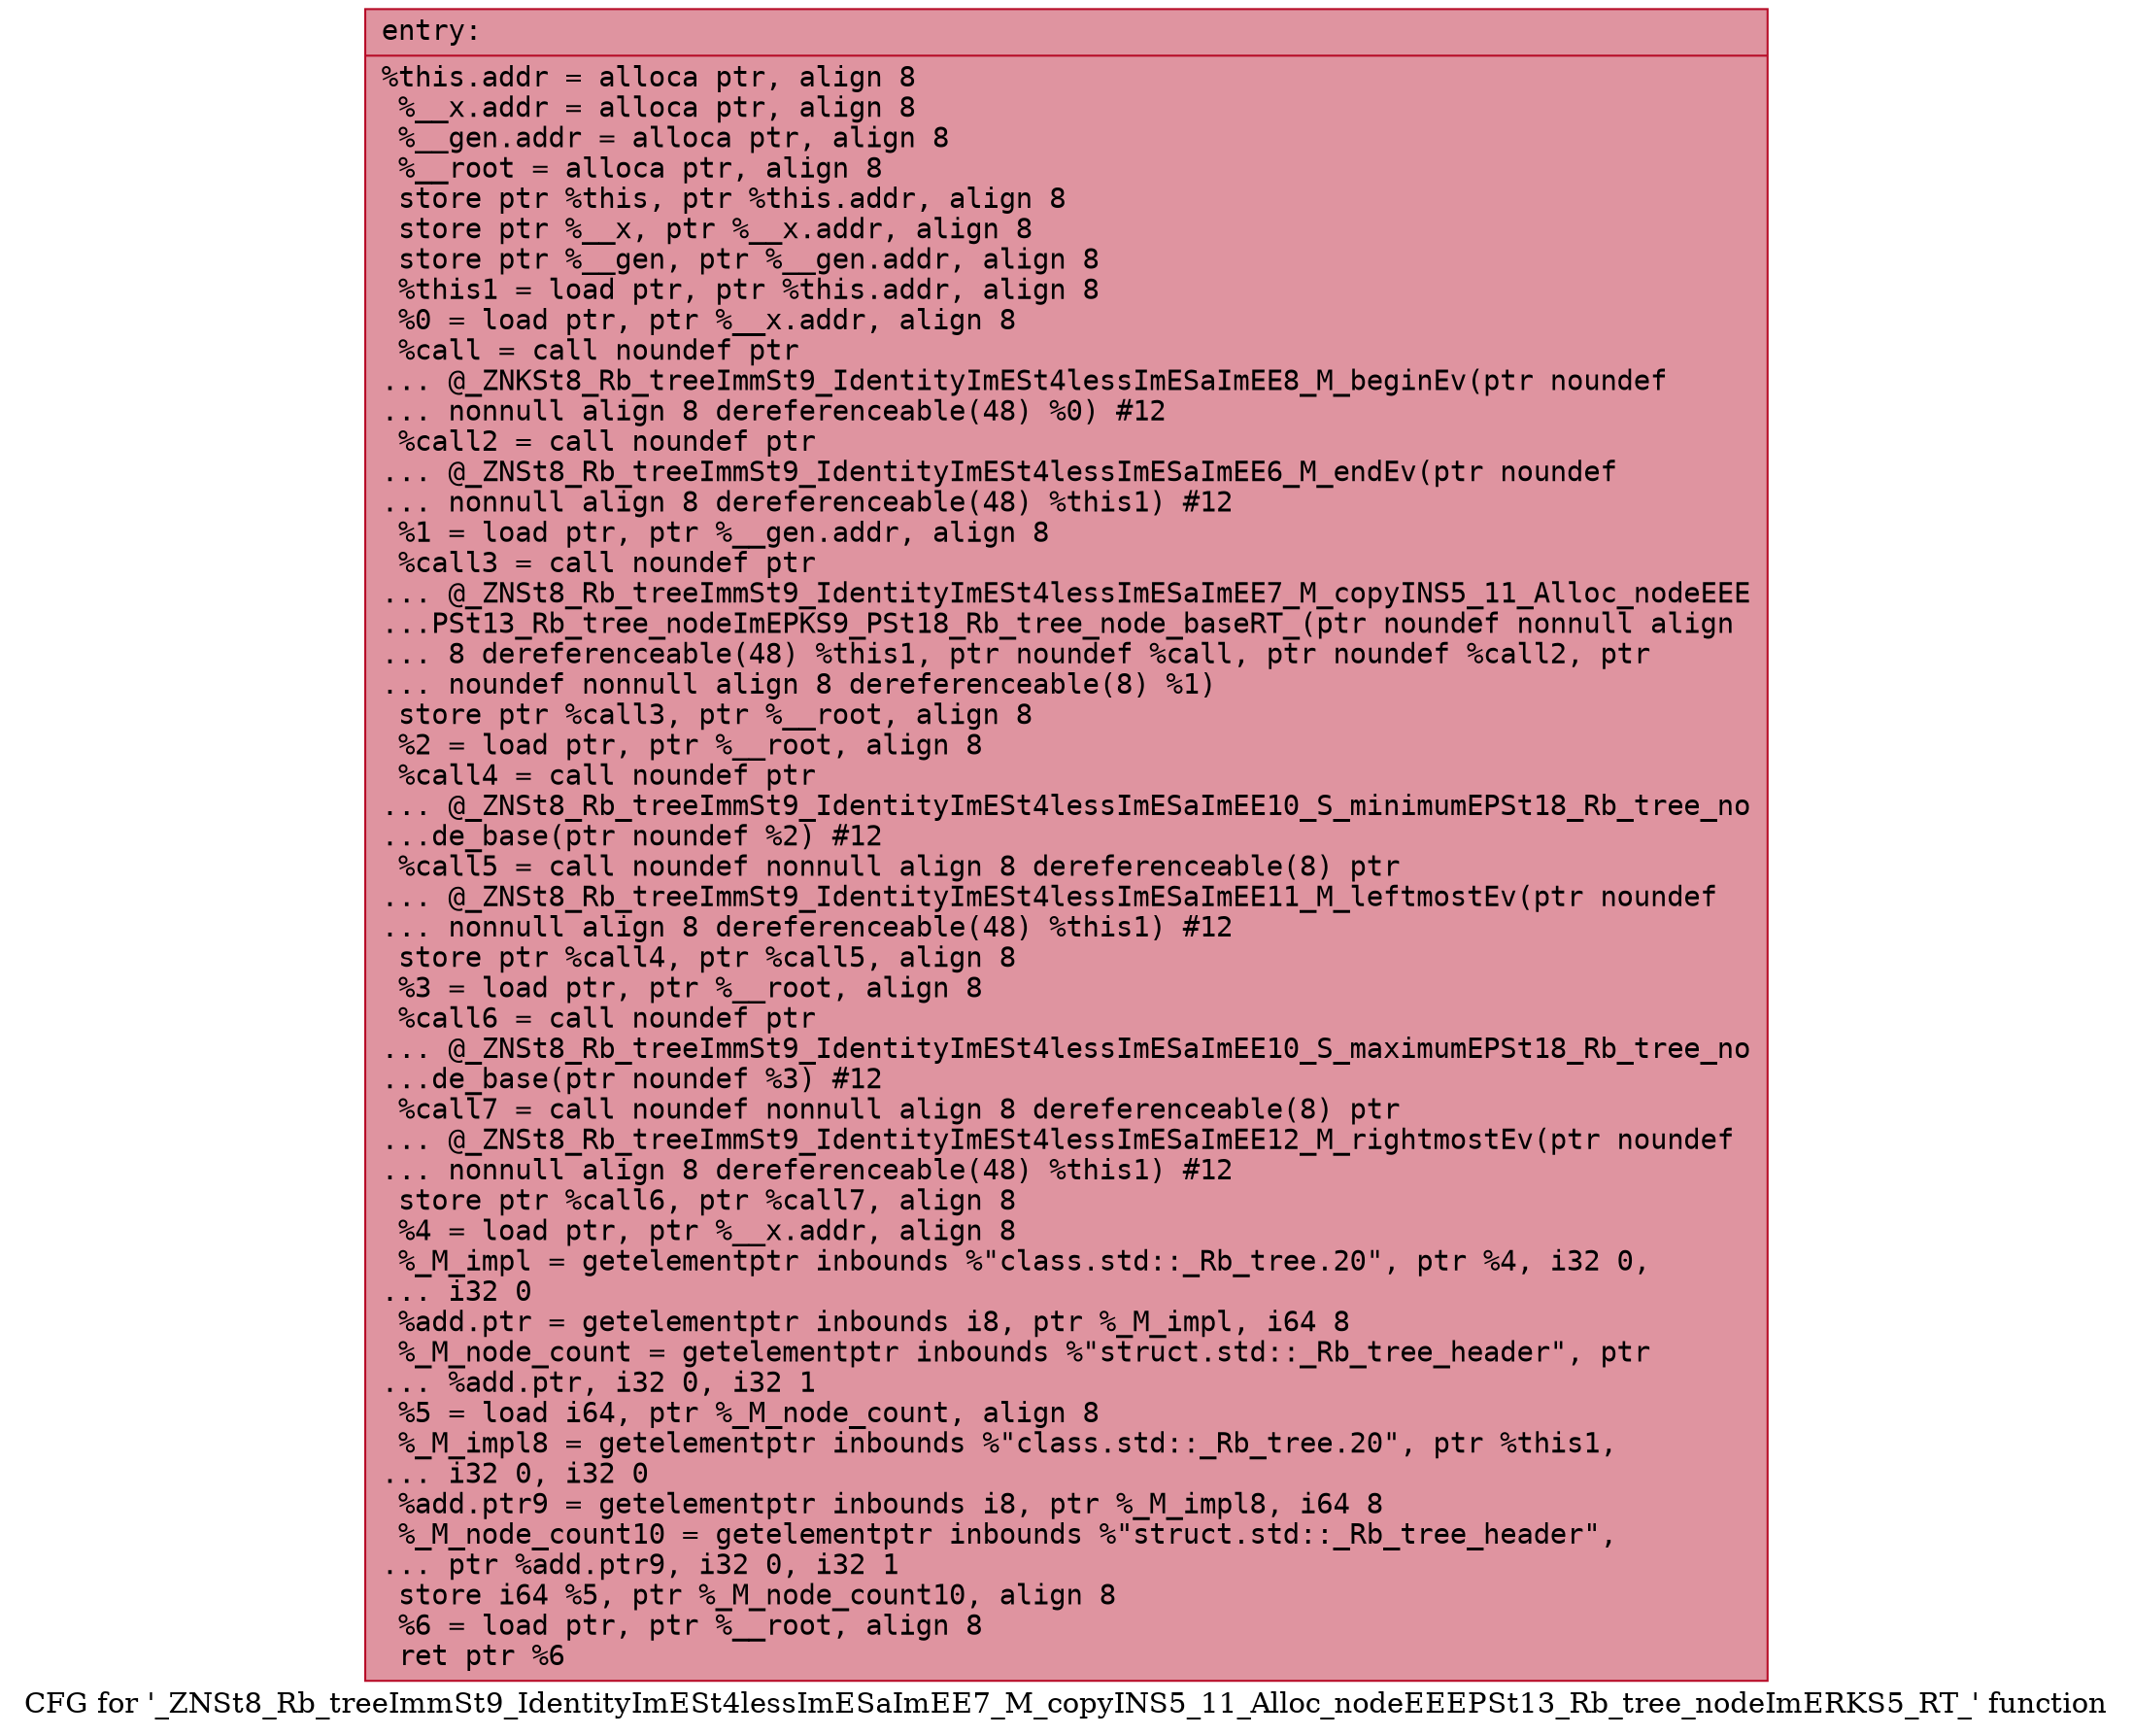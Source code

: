digraph "CFG for '_ZNSt8_Rb_treeImmSt9_IdentityImESt4lessImESaImEE7_M_copyINS5_11_Alloc_nodeEEEPSt13_Rb_tree_nodeImERKS5_RT_' function" {
	label="CFG for '_ZNSt8_Rb_treeImmSt9_IdentityImESt4lessImESaImEE7_M_copyINS5_11_Alloc_nodeEEEPSt13_Rb_tree_nodeImERKS5_RT_' function";

	Node0x560dca1680c0 [shape=record,color="#b70d28ff", style=filled, fillcolor="#b70d2870" fontname="Courier",label="{entry:\l|  %this.addr = alloca ptr, align 8\l  %__x.addr = alloca ptr, align 8\l  %__gen.addr = alloca ptr, align 8\l  %__root = alloca ptr, align 8\l  store ptr %this, ptr %this.addr, align 8\l  store ptr %__x, ptr %__x.addr, align 8\l  store ptr %__gen, ptr %__gen.addr, align 8\l  %this1 = load ptr, ptr %this.addr, align 8\l  %0 = load ptr, ptr %__x.addr, align 8\l  %call = call noundef ptr\l... @_ZNKSt8_Rb_treeImmSt9_IdentityImESt4lessImESaImEE8_M_beginEv(ptr noundef\l... nonnull align 8 dereferenceable(48) %0) #12\l  %call2 = call noundef ptr\l... @_ZNSt8_Rb_treeImmSt9_IdentityImESt4lessImESaImEE6_M_endEv(ptr noundef\l... nonnull align 8 dereferenceable(48) %this1) #12\l  %1 = load ptr, ptr %__gen.addr, align 8\l  %call3 = call noundef ptr\l... @_ZNSt8_Rb_treeImmSt9_IdentityImESt4lessImESaImEE7_M_copyINS5_11_Alloc_nodeEEE\l...PSt13_Rb_tree_nodeImEPKS9_PSt18_Rb_tree_node_baseRT_(ptr noundef nonnull align\l... 8 dereferenceable(48) %this1, ptr noundef %call, ptr noundef %call2, ptr\l... noundef nonnull align 8 dereferenceable(8) %1)\l  store ptr %call3, ptr %__root, align 8\l  %2 = load ptr, ptr %__root, align 8\l  %call4 = call noundef ptr\l... @_ZNSt8_Rb_treeImmSt9_IdentityImESt4lessImESaImEE10_S_minimumEPSt18_Rb_tree_no\l...de_base(ptr noundef %2) #12\l  %call5 = call noundef nonnull align 8 dereferenceable(8) ptr\l... @_ZNSt8_Rb_treeImmSt9_IdentityImESt4lessImESaImEE11_M_leftmostEv(ptr noundef\l... nonnull align 8 dereferenceable(48) %this1) #12\l  store ptr %call4, ptr %call5, align 8\l  %3 = load ptr, ptr %__root, align 8\l  %call6 = call noundef ptr\l... @_ZNSt8_Rb_treeImmSt9_IdentityImESt4lessImESaImEE10_S_maximumEPSt18_Rb_tree_no\l...de_base(ptr noundef %3) #12\l  %call7 = call noundef nonnull align 8 dereferenceable(8) ptr\l... @_ZNSt8_Rb_treeImmSt9_IdentityImESt4lessImESaImEE12_M_rightmostEv(ptr noundef\l... nonnull align 8 dereferenceable(48) %this1) #12\l  store ptr %call6, ptr %call7, align 8\l  %4 = load ptr, ptr %__x.addr, align 8\l  %_M_impl = getelementptr inbounds %\"class.std::_Rb_tree.20\", ptr %4, i32 0,\l... i32 0\l  %add.ptr = getelementptr inbounds i8, ptr %_M_impl, i64 8\l  %_M_node_count = getelementptr inbounds %\"struct.std::_Rb_tree_header\", ptr\l... %add.ptr, i32 0, i32 1\l  %5 = load i64, ptr %_M_node_count, align 8\l  %_M_impl8 = getelementptr inbounds %\"class.std::_Rb_tree.20\", ptr %this1,\l... i32 0, i32 0\l  %add.ptr9 = getelementptr inbounds i8, ptr %_M_impl8, i64 8\l  %_M_node_count10 = getelementptr inbounds %\"struct.std::_Rb_tree_header\",\l... ptr %add.ptr9, i32 0, i32 1\l  store i64 %5, ptr %_M_node_count10, align 8\l  %6 = load ptr, ptr %__root, align 8\l  ret ptr %6\l}"];
}
